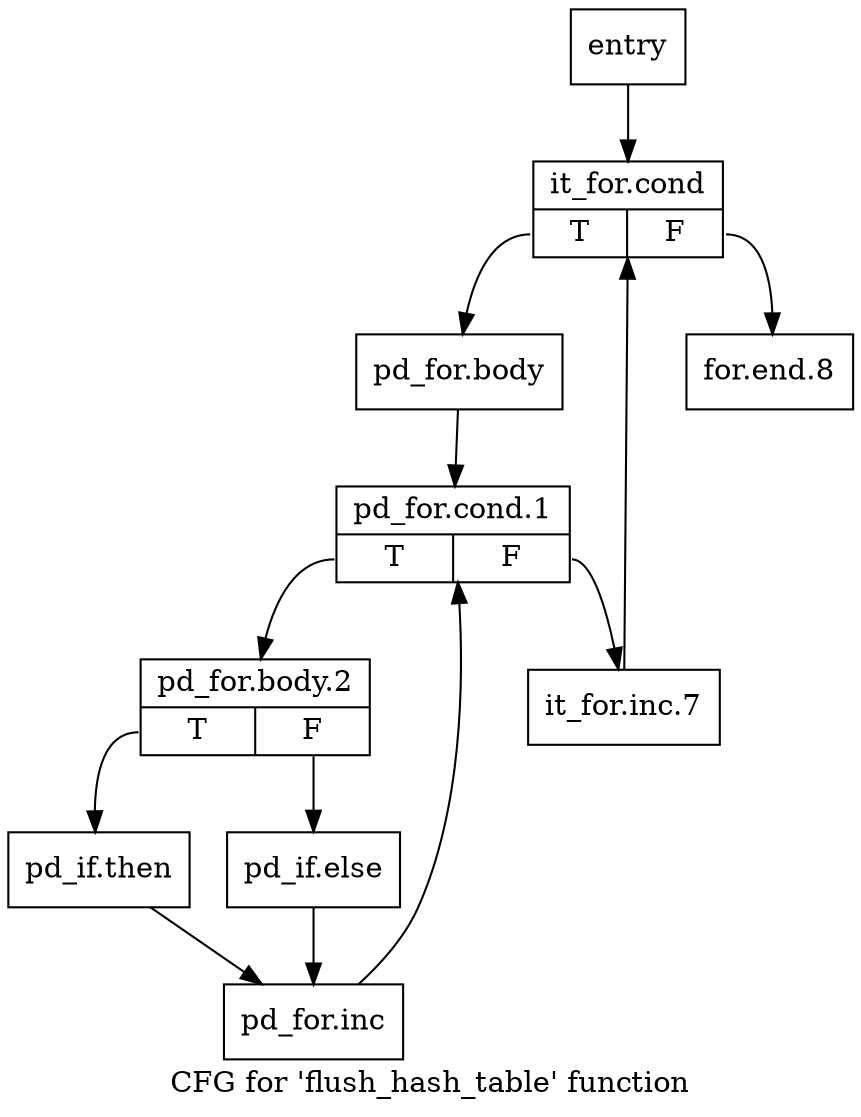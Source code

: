 digraph "CFG for 'flush_hash_table' function" {
	label="CFG for 'flush_hash_table' function";

	Node0x36dda70 [shape=record,label="{entry}"];
	Node0x36dda70 -> Node0x36ddac0;
	Node0x36ddac0 [shape=record,label="{it_for.cond|{<s0>T|<s1>F}}"];
	Node0x36ddac0:s0 -> Node0x36ddb10;
	Node0x36ddac0:s1 -> Node0x36ddd40;
	Node0x36ddb10 [shape=record,label="{pd_for.body}"];
	Node0x36ddb10 -> Node0x36ddb60;
	Node0x36ddb60 [shape=record,label="{pd_for.cond.1|{<s0>T|<s1>F}}"];
	Node0x36ddb60:s0 -> Node0x36ddbb0;
	Node0x36ddb60:s1 -> Node0x36ddcf0;
	Node0x36ddbb0 [shape=record,label="{pd_for.body.2|{<s0>T|<s1>F}}"];
	Node0x36ddbb0:s0 -> Node0x36ddc00;
	Node0x36ddbb0:s1 -> Node0x36ddc50;
	Node0x36ddc00 [shape=record,label="{pd_if.then}"];
	Node0x36ddc00 -> Node0x36ddca0;
	Node0x36ddc50 [shape=record,label="{pd_if.else}"];
	Node0x36ddc50 -> Node0x36ddca0;
	Node0x36ddca0 [shape=record,label="{pd_for.inc}"];
	Node0x36ddca0 -> Node0x36ddb60;
	Node0x36ddcf0 [shape=record,label="{it_for.inc.7}"];
	Node0x36ddcf0 -> Node0x36ddac0;
	Node0x36ddd40 [shape=record,label="{for.end.8}"];
}
